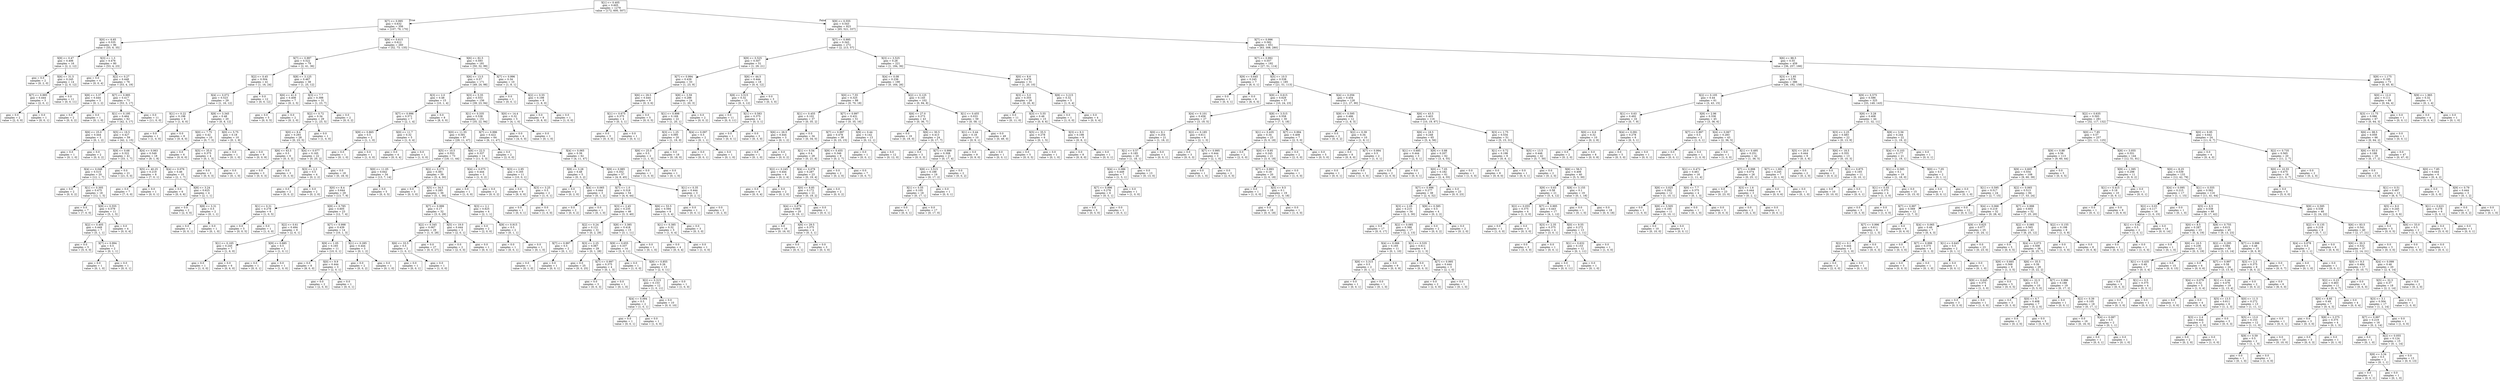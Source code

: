 digraph Tree {
node [shape=box] ;
0 [label="X[1] <= 0.405\ngini = 0.605\nsamples = 1279\nvalue = [172, 600, 507]"] ;
1 [label="X[7] <= 0.995\ngini = 0.632\nsamples = 356\nvalue = [107, 79, 170]"] ;
0 -> 1 [labeldistance=2.5, labelangle=45, headlabel="True"] ;
2 [label="X[0] <= 6.65\ngini = 0.535\nsamples = 96\nvalue = [55, 6, 35]"] ;
1 -> 2 ;
3 [label="X[9] <= 0.47\ngini = 0.406\nsamples = 16\nvalue = [2, 2, 12]"] ;
2 -> 3 ;
4 [label="gini = 0.0\nsamples = 2\nvalue = [0, 2, 0]"] ;
3 -> 4 ;
5 [label="X[6] <= 31.5\ngini = 0.245\nsamples = 14\nvalue = [2, 0, 12]"] ;
3 -> 5 ;
6 [label="X[7] <= 0.995\ngini = 0.444\nsamples = 3\nvalue = [2, 0, 1]"] ;
5 -> 6 ;
7 [label="gini = 0.0\nsamples = 2\nvalue = [2, 0, 0]"] ;
6 -> 7 ;
8 [label="gini = 0.0\nsamples = 1\nvalue = [0, 0, 1]"] ;
6 -> 8 ;
9 [label="gini = 0.0\nsamples = 11\nvalue = [0, 0, 11]"] ;
5 -> 9 ;
10 [label="X[3] <= 1.3\ngini = 0.476\nsamples = 80\nvalue = [53, 4, 23]"] ;
2 -> 10 ;
11 [label="gini = 0.0\nsamples = 4\nvalue = [0, 0, 4]"] ;
10 -> 11 ;
12 [label="X[2] <= 0.27\ngini = 0.448\nsamples = 76\nvalue = [53, 4, 19]"] ;
10 -> 12 ;
13 [label="X[8] <= 3.37\ngini = 0.444\nsamples = 3\nvalue = [0, 1, 2]"] ;
12 -> 13 ;
14 [label="gini = 0.0\nsamples = 2\nvalue = [0, 0, 2]"] ;
13 -> 14 ;
15 [label="gini = 0.0\nsamples = 1\nvalue = [0, 1, 0]"] ;
13 -> 15 ;
16 [label="X[7] <= 0.995\ngini = 0.417\nsamples = 73\nvalue = [53, 3, 17]"] ;
12 -> 16 ;
17 [label="X[1] <= 0.195\ngini = 0.464\nsamples = 62\nvalue = [42, 3, 17]"] ;
16 -> 17 ;
18 [label="X[6] <= 25.0\ngini = 0.444\nsamples = 3\nvalue = [0, 1, 2]"] ;
17 -> 18 ;
19 [label="gini = 0.0\nsamples = 1\nvalue = [0, 1, 0]"] ;
18 -> 19 ;
20 [label="gini = 0.0\nsamples = 2\nvalue = [0, 0, 2]"] ;
18 -> 20 ;
21 [label="X[5] <= 19.5\ngini = 0.427\nsamples = 59\nvalue = [42, 2, 15]"] ;
17 -> 21 ;
22 [label="X[9] <= 0.68\ngini = 0.322\nsamples = 41\nvalue = [33, 1, 7]"] ;
21 -> 22 ;
23 [label="X[4] <= 0.048\ngini = 0.515\nsamples = 20\nvalue = [12, 1, 7]"] ;
22 -> 23 ;
24 [label="gini = 0.0\nsamples = 2\nvalue = [0, 0, 2]"] ;
23 -> 24 ;
25 [label="X[1] <= 0.305\ngini = 0.475\nsamples = 18\nvalue = [12, 1, 5]"] ;
23 -> 25 ;
26 [label="gini = 0.0\nsamples = 7\nvalue = [7, 0, 0]"] ;
25 -> 26 ;
27 [label="X[9] <= 0.555\ngini = 0.579\nsamples = 11\nvalue = [5, 1, 5]"] ;
25 -> 27 ;
28 [label="X[2] <= 0.405\ngini = 0.449\nsamples = 7\nvalue = [5, 1, 1]"] ;
27 -> 28 ;
29 [label="gini = 0.0\nsamples = 5\nvalue = [5, 0, 0]"] ;
28 -> 29 ;
30 [label="X[7] <= 0.994\ngini = 0.5\nsamples = 2\nvalue = [0, 1, 1]"] ;
28 -> 30 ;
31 [label="gini = 0.0\nsamples = 1\nvalue = [0, 1, 0]"] ;
30 -> 31 ;
32 [label="gini = 0.0\nsamples = 1\nvalue = [0, 0, 1]"] ;
30 -> 32 ;
33 [label="gini = 0.0\nsamples = 4\nvalue = [0, 0, 4]"] ;
27 -> 33 ;
34 [label="gini = 0.0\nsamples = 21\nvalue = [21, 0, 0]"] ;
22 -> 34 ;
35 [label="X[4] <= 0.063\ngini = 0.549\nsamples = 18\nvalue = [9, 1, 8]"] ;
21 -> 35 ;
36 [label="X[5] <= 40.25\ngini = 0.219\nsamples = 8\nvalue = [7, 0, 1]"] ;
35 -> 36 ;
37 [label="gini = 0.0\nsamples = 7\nvalue = [7, 0, 0]"] ;
36 -> 37 ;
38 [label="gini = 0.0\nsamples = 1\nvalue = [0, 0, 1]"] ;
36 -> 38 ;
39 [label="X[4] <= 0.076\ngini = 0.46\nsamples = 10\nvalue = [2, 1, 7]"] ;
35 -> 39 ;
40 [label="gini = 0.0\nsamples = 6\nvalue = [0, 0, 6]"] ;
39 -> 40 ;
41 [label="X[8] <= 3.24\ngini = 0.625\nsamples = 4\nvalue = [2, 1, 1]"] ;
39 -> 41 ;
42 [label="gini = 0.0\nsamples = 2\nvalue = [2, 0, 0]"] ;
41 -> 42 ;
43 [label="X[8] <= 3.31\ngini = 0.5\nsamples = 2\nvalue = [0, 1, 1]"] ;
41 -> 43 ;
44 [label="gini = 0.0\nsamples = 1\nvalue = [0, 0, 1]"] ;
43 -> 44 ;
45 [label="gini = 0.0\nsamples = 1\nvalue = [0, 1, 0]"] ;
43 -> 45 ;
46 [label="gini = 0.0\nsamples = 11\nvalue = [11, 0, 0]"] ;
16 -> 46 ;
47 [label="X[9] <= 0.615\ngini = 0.612\nsamples = 260\nvalue = [52, 73, 135]"] ;
1 -> 47 ;
48 [label="X[7] <= 0.997\ngini = 0.522\nsamples = 79\nvalue = [2, 41, 36]"] ;
47 -> 48 ;
49 [label="X[2] <= 0.45\ngini = 0.504\nsamples = 41\nvalue = [1, 16, 24]"] ;
48 -> 49 ;
50 [label="X[4] <= 0.072\ngini = 0.523\nsamples = 29\nvalue = [1, 16, 12]"] ;
49 -> 50 ;
51 [label="X[1] <= 0.22\ngini = 0.198\nsamples = 9\nvalue = [1, 8, 0]"] ;
50 -> 51 ;
52 [label="gini = 0.0\nsamples = 1\nvalue = [1, 0, 0]"] ;
51 -> 52 ;
53 [label="gini = 0.0\nsamples = 8\nvalue = [0, 8, 0]"] ;
51 -> 53 ;
54 [label="X[8] <= 3.345\ngini = 0.48\nsamples = 20\nvalue = [0, 8, 12]"] ;
50 -> 54 ;
55 [label="X[0] <= 7.75\ngini = 0.42\nsamples = 10\nvalue = [0, 7, 3]"] ;
54 -> 55 ;
56 [label="gini = 0.0\nsamples = 6\nvalue = [0, 6, 0]"] ;
55 -> 56 ;
57 [label="X[5] <= 35.0\ngini = 0.375\nsamples = 4\nvalue = [0, 1, 3]"] ;
55 -> 57 ;
58 [label="gini = 0.0\nsamples = 3\nvalue = [0, 0, 3]"] ;
57 -> 58 ;
59 [label="gini = 0.0\nsamples = 1\nvalue = [0, 1, 0]"] ;
57 -> 59 ;
60 [label="X[0] <= 5.75\ngini = 0.18\nsamples = 10\nvalue = [0, 1, 9]"] ;
54 -> 60 ;
61 [label="gini = 0.0\nsamples = 1\nvalue = [0, 1, 0]"] ;
60 -> 61 ;
62 [label="gini = 0.0\nsamples = 9\nvalue = [0, 0, 9]"] ;
60 -> 62 ;
63 [label="gini = 0.0\nsamples = 12\nvalue = [0, 0, 12]"] ;
49 -> 63 ;
64 [label="X[8] <= 3.125\ngini = 0.467\nsamples = 38\nvalue = [1, 25, 12]"] ;
48 -> 64 ;
65 [label="X[6] <= 41.0\ngini = 0.408\nsamples = 7\nvalue = [0, 2, 5]"] ;
64 -> 65 ;
66 [label="gini = 0.0\nsamples = 5\nvalue = [0, 0, 5]"] ;
65 -> 66 ;
67 [label="gini = 0.0\nsamples = 2\nvalue = [0, 2, 0]"] ;
65 -> 67 ;
68 [label="X[3] <= 7.7\ngini = 0.398\nsamples = 31\nvalue = [1, 23, 7]"] ;
64 -> 68 ;
69 [label="X[2] <= 0.72\ngini = 0.34\nsamples = 29\nvalue = [1, 23, 5]"] ;
68 -> 69 ;
70 [label="X[0] <= 8.4\ngini = 0.293\nsamples = 28\nvalue = [0, 23, 5]"] ;
69 -> 70 ;
71 [label="X[6] <= 63.5\ngini = 0.5\nsamples = 6\nvalue = [0, 3, 3]"] ;
70 -> 71 ;
72 [label="gini = 0.0\nsamples = 3\nvalue = [0, 0, 3]"] ;
71 -> 72 ;
73 [label="gini = 0.0\nsamples = 3\nvalue = [0, 3, 0]"] ;
71 -> 73 ;
74 [label="X[4] <= 0.077\ngini = 0.165\nsamples = 22\nvalue = [0, 20, 2]"] ;
70 -> 74 ;
75 [label="X[3] <= 2.3\ngini = 0.5\nsamples = 4\nvalue = [0, 2, 2]"] ;
74 -> 75 ;
76 [label="gini = 0.0\nsamples = 2\nvalue = [0, 0, 2]"] ;
75 -> 76 ;
77 [label="gini = 0.0\nsamples = 2\nvalue = [0, 2, 0]"] ;
75 -> 77 ;
78 [label="gini = 0.0\nsamples = 18\nvalue = [0, 18, 0]"] ;
74 -> 78 ;
79 [label="gini = 0.0\nsamples = 1\nvalue = [1, 0, 0]"] ;
69 -> 79 ;
80 [label="gini = 0.0\nsamples = 2\nvalue = [0, 0, 2]"] ;
68 -> 80 ;
81 [label="X[6] <= 82.5\ngini = 0.593\nsamples = 181\nvalue = [50, 32, 99]"] ;
47 -> 81 ;
82 [label="X[6] <= 13.5\ngini = 0.57\nsamples = 171\nvalue = [49, 24, 98]"] ;
81 -> 82 ;
83 [label="X[3] <= 2.0\ngini = 0.48\nsamples = 15\nvalue = [10, 1, 4]"] ;
82 -> 83 ;
84 [label="X[7] <= 0.996\ngini = 0.571\nsamples = 7\nvalue = [2, 1, 4]"] ;
83 -> 84 ;
85 [label="X[9] <= 0.865\ngini = 0.5\nsamples = 2\nvalue = [1, 1, 0]"] ;
84 -> 85 ;
86 [label="gini = 0.0\nsamples = 1\nvalue = [0, 1, 0]"] ;
85 -> 86 ;
87 [label="gini = 0.0\nsamples = 1\nvalue = [1, 0, 0]"] ;
85 -> 87 ;
88 [label="X[0] <= 11.7\ngini = 0.32\nsamples = 5\nvalue = [1, 0, 4]"] ;
84 -> 88 ;
89 [label="gini = 0.0\nsamples = 4\nvalue = [0, 0, 4]"] ;
88 -> 89 ;
90 [label="gini = 0.0\nsamples = 1\nvalue = [1, 0, 0]"] ;
88 -> 90 ;
91 [label="gini = 0.0\nsamples = 8\nvalue = [8, 0, 0]"] ;
83 -> 91 ;
92 [label="X[3] <= 5.35\ngini = 0.553\nsamples = 156\nvalue = [39, 23, 94]"] ;
82 -> 92 ;
93 [label="X[1] <= 0.335\ngini = 0.538\nsamples = 151\nvalue = [35, 22, 94]"] ;
92 -> 93 ;
94 [label="X[0] <= 11.55\ngini = 0.581\nsamples = 87\nvalue = [29, 11, 47]"] ;
93 -> 94 ;
95 [label="X[5] <= 10.5\ngini = 0.553\nsamples = 73\nvalue = [18, 11, 44]"] ;
94 -> 95 ;
96 [label="X[0] <= 11.05\ngini = 0.642\nsamples = 34\nvalue = [13, 7, 14]"] ;
95 -> 96 ;
97 [label="X[0] <= 8.4\ngini = 0.644\nsamples = 29\nvalue = [13, 7, 9]"] ;
96 -> 97 ;
98 [label="X[1] <= 0.31\ngini = 0.278\nsamples = 6\nvalue = [1, 0, 5]"] ;
97 -> 98 ;
99 [label="gini = 0.0\nsamples = 5\nvalue = [0, 0, 5]"] ;
98 -> 99 ;
100 [label="gini = 0.0\nsamples = 1\nvalue = [1, 0, 0]"] ;
98 -> 100 ;
101 [label="X[9] <= 0.785\ngini = 0.605\nsamples = 23\nvalue = [12, 7, 4]"] ;
97 -> 101 ;
102 [label="X[2] <= 0.61\ngini = 0.494\nsamples = 9\nvalue = [2, 6, 1]"] ;
101 -> 102 ;
103 [label="X[1] <= 0.165\ngini = 0.245\nsamples = 7\nvalue = [1, 6, 0]"] ;
102 -> 103 ;
104 [label="gini = 0.0\nsamples = 1\nvalue = [1, 0, 0]"] ;
103 -> 104 ;
105 [label="gini = 0.0\nsamples = 6\nvalue = [0, 6, 0]"] ;
103 -> 105 ;
106 [label="X[9] <= 0.685\ngini = 0.5\nsamples = 2\nvalue = [1, 0, 1]"] ;
102 -> 106 ;
107 [label="gini = 0.0\nsamples = 1\nvalue = [0, 0, 1]"] ;
106 -> 107 ;
108 [label="gini = 0.0\nsamples = 1\nvalue = [1, 0, 0]"] ;
106 -> 108 ;
109 [label="X[7] <= 0.998\ngini = 0.439\nsamples = 14\nvalue = [10, 1, 3]"] ;
101 -> 109 ;
110 [label="X[9] <= 1.05\ngini = 0.165\nsamples = 11\nvalue = [10, 0, 1]"] ;
109 -> 110 ;
111 [label="gini = 0.0\nsamples = 8\nvalue = [8, 0, 0]"] ;
110 -> 111 ;
112 [label="X[0] <= 9.9\ngini = 0.444\nsamples = 3\nvalue = [2, 0, 1]"] ;
110 -> 112 ;
113 [label="gini = 0.0\nsamples = 2\nvalue = [2, 0, 0]"] ;
112 -> 113 ;
114 [label="gini = 0.0\nsamples = 1\nvalue = [0, 0, 1]"] ;
112 -> 114 ;
115 [label="X[1] <= 0.285\ngini = 0.444\nsamples = 3\nvalue = [0, 1, 2]"] ;
109 -> 115 ;
116 [label="gini = 0.0\nsamples = 2\nvalue = [0, 0, 2]"] ;
115 -> 116 ;
117 [label="gini = 0.0\nsamples = 1\nvalue = [0, 1, 0]"] ;
115 -> 117 ;
118 [label="gini = 0.0\nsamples = 5\nvalue = [0, 0, 5]"] ;
96 -> 118 ;
119 [label="X[2] <= 0.275\ngini = 0.381\nsamples = 39\nvalue = [5, 4, 30]"] ;
95 -> 119 ;
120 [label="gini = 0.0\nsamples = 3\nvalue = [0, 3, 0]"] ;
119 -> 120 ;
121 [label="X[5] <= 34.5\ngini = 0.285\nsamples = 36\nvalue = [5, 1, 30]"] ;
119 -> 121 ;
122 [label="X[7] <= 0.999\ngini = 0.17\nsamples = 32\nvalue = [3, 0, 29]"] ;
121 -> 122 ;
123 [label="X[2] <= 0.345\ngini = 0.067\nsamples = 29\nvalue = [1, 0, 28]"] ;
122 -> 123 ;
124 [label="X[6] <= 33.5\ngini = 0.5\nsamples = 2\nvalue = [1, 0, 1]"] ;
123 -> 124 ;
125 [label="gini = 0.0\nsamples = 1\nvalue = [0, 0, 1]"] ;
124 -> 125 ;
126 [label="gini = 0.0\nsamples = 1\nvalue = [1, 0, 0]"] ;
124 -> 126 ;
127 [label="gini = 0.0\nsamples = 27\nvalue = [0, 0, 27]"] ;
123 -> 127 ;
128 [label="X[5] <= 19.0\ngini = 0.444\nsamples = 3\nvalue = [2, 0, 1]"] ;
122 -> 128 ;
129 [label="gini = 0.0\nsamples = 2\nvalue = [2, 0, 0]"] ;
128 -> 129 ;
130 [label="gini = 0.0\nsamples = 1\nvalue = [0, 0, 1]"] ;
128 -> 130 ;
131 [label="X[3] <= 2.1\ngini = 0.625\nsamples = 4\nvalue = [2, 1, 1]"] ;
121 -> 131 ;
132 [label="gini = 0.0\nsamples = 2\nvalue = [2, 0, 0]"] ;
131 -> 132 ;
133 [label="X[9] <= 0.915\ngini = 0.5\nsamples = 2\nvalue = [0, 1, 1]"] ;
131 -> 133 ;
134 [label="gini = 0.0\nsamples = 1\nvalue = [0, 0, 1]"] ;
133 -> 134 ;
135 [label="gini = 0.0\nsamples = 1\nvalue = [0, 1, 0]"] ;
133 -> 135 ;
136 [label="X[6] <= 22.5\ngini = 0.337\nsamples = 14\nvalue = [11, 0, 3]"] ;
94 -> 136 ;
137 [label="X[4] <= 0.075\ngini = 0.444\nsamples = 3\nvalue = [1, 0, 2]"] ;
136 -> 137 ;
138 [label="gini = 0.0\nsamples = 1\nvalue = [1, 0, 0]"] ;
137 -> 138 ;
139 [label="gini = 0.0\nsamples = 2\nvalue = [0, 0, 2]"] ;
137 -> 139 ;
140 [label="X[3] <= 2.95\ngini = 0.165\nsamples = 11\nvalue = [10, 0, 1]"] ;
136 -> 140 ;
141 [label="gini = 0.0\nsamples = 9\nvalue = [9, 0, 0]"] ;
140 -> 141 ;
142 [label="X[3] <= 3.25\ngini = 0.5\nsamples = 2\nvalue = [1, 0, 1]"] ;
140 -> 142 ;
143 [label="gini = 0.0\nsamples = 1\nvalue = [0, 0, 1]"] ;
142 -> 143 ;
144 [label="gini = 0.0\nsamples = 1\nvalue = [1, 0, 0]"] ;
142 -> 144 ;
145 [label="X[7] <= 0.996\ngini = 0.422\nsamples = 64\nvalue = [6, 11, 47]"] ;
93 -> 145 ;
146 [label="gini = 0.0\nsamples = 2\nvalue = [2, 0, 0]"] ;
145 -> 146 ;
147 [label="X[4] <= 0.065\ngini = 0.39\nsamples = 62\nvalue = [4, 11, 47]"] ;
145 -> 147 ;
148 [label="X[8] <= 3.28\ngini = 0.48\nsamples = 5\nvalue = [0, 3, 2]"] ;
147 -> 148 ;
149 [label="gini = 0.0\nsamples = 2\nvalue = [0, 2, 0]"] ;
148 -> 149 ;
150 [label="X[4] <= 0.065\ngini = 0.444\nsamples = 3\nvalue = [0, 1, 2]"] ;
148 -> 150 ;
151 [label="gini = 0.0\nsamples = 2\nvalue = [0, 0, 2]"] ;
150 -> 151 ;
152 [label="gini = 0.0\nsamples = 1\nvalue = [0, 1, 0]"] ;
150 -> 152 ;
153 [label="X[9] <= 0.985\ngini = 0.352\nsamples = 57\nvalue = [4, 8, 45]"] ;
147 -> 153 ;
154 [label="X[7] <= 1.0\ngini = 0.318\nsamples = 54\nvalue = [4, 6, 44]"] ;
153 -> 154 ;
155 [label="X[3] <= 2.45\ngini = 0.235\nsamples = 46\nvalue = [3, 3, 40]"] ;
154 -> 155 ;
156 [label="X[2] <= 0.24\ngini = 0.121\nsamples = 31\nvalue = [0, 2, 29]"] ;
155 -> 156 ;
157 [label="X[7] <= 0.997\ngini = 0.5\nsamples = 2\nvalue = [0, 1, 1]"] ;
156 -> 157 ;
158 [label="gini = 0.0\nsamples = 1\nvalue = [0, 1, 0]"] ;
157 -> 158 ;
159 [label="gini = 0.0\nsamples = 1\nvalue = [0, 0, 1]"] ;
157 -> 159 ;
160 [label="X[3] <= 2.25\ngini = 0.067\nsamples = 29\nvalue = [0, 1, 28]"] ;
156 -> 160 ;
161 [label="gini = 0.0\nsamples = 25\nvalue = [0, 0, 25]"] ;
160 -> 161 ;
162 [label="X[7] <= 0.997\ngini = 0.375\nsamples = 4\nvalue = [0, 1, 3]"] ;
160 -> 162 ;
163 [label="gini = 0.0\nsamples = 3\nvalue = [0, 0, 3]"] ;
162 -> 163 ;
164 [label="gini = 0.0\nsamples = 1\nvalue = [0, 1, 0]"] ;
162 -> 164 ;
165 [label="X[8] <= 3.385\ngini = 0.418\nsamples = 15\nvalue = [3, 1, 11]"] ;
155 -> 165 ;
166 [label="X[9] <= 0.655\ngini = 0.337\nsamples = 14\nvalue = [3, 0, 11]"] ;
165 -> 166 ;
167 [label="gini = 0.0\nsamples = 1\nvalue = [1, 0, 0]"] ;
166 -> 167 ;
168 [label="X[9] <= 0.855\ngini = 0.26\nsamples = 13\nvalue = [2, 0, 11]"] ;
166 -> 168 ;
169 [label="X[2] <= 0.315\ngini = 0.153\nsamples = 12\nvalue = [1, 0, 11]"] ;
168 -> 169 ;
170 [label="X[4] <= 0.094\ngini = 0.5\nsamples = 2\nvalue = [1, 0, 1]"] ;
169 -> 170 ;
171 [label="gini = 0.0\nsamples = 1\nvalue = [0, 0, 1]"] ;
170 -> 171 ;
172 [label="gini = 0.0\nsamples = 1\nvalue = [1, 0, 0]"] ;
170 -> 172 ;
173 [label="gini = 0.0\nsamples = 10\nvalue = [0, 0, 10]"] ;
169 -> 173 ;
174 [label="gini = 0.0\nsamples = 1\nvalue = [1, 0, 0]"] ;
168 -> 174 ;
175 [label="gini = 0.0\nsamples = 1\nvalue = [0, 1, 0]"] ;
165 -> 175 ;
176 [label="X[6] <= 53.5\ngini = 0.594\nsamples = 8\nvalue = [1, 3, 4]"] ;
154 -> 176 ;
177 [label="X[1] <= 0.385\ngini = 0.32\nsamples = 5\nvalue = [1, 0, 4]"] ;
176 -> 177 ;
178 [label="gini = 0.0\nsamples = 4\nvalue = [0, 0, 4]"] ;
177 -> 178 ;
179 [label="gini = 0.0\nsamples = 1\nvalue = [1, 0, 0]"] ;
177 -> 179 ;
180 [label="gini = 0.0\nsamples = 3\nvalue = [0, 3, 0]"] ;
176 -> 180 ;
181 [label="X[1] <= 0.35\ngini = 0.444\nsamples = 3\nvalue = [0, 2, 1]"] ;
153 -> 181 ;
182 [label="gini = 0.0\nsamples = 1\nvalue = [0, 0, 1]"] ;
181 -> 182 ;
183 [label="gini = 0.0\nsamples = 2\nvalue = [0, 2, 0]"] ;
181 -> 183 ;
184 [label="X[0] <= 14.4\ngini = 0.32\nsamples = 5\nvalue = [4, 1, 0]"] ;
92 -> 184 ;
185 [label="gini = 0.0\nsamples = 4\nvalue = [4, 0, 0]"] ;
184 -> 185 ;
186 [label="gini = 0.0\nsamples = 1\nvalue = [0, 1, 0]"] ;
184 -> 186 ;
187 [label="X[7] <= 0.996\ngini = 0.34\nsamples = 10\nvalue = [1, 8, 1]"] ;
81 -> 187 ;
188 [label="gini = 0.0\nsamples = 1\nvalue = [0, 0, 1]"] ;
187 -> 188 ;
189 [label="X[2] <= 0.55\ngini = 0.198\nsamples = 9\nvalue = [1, 8, 0]"] ;
187 -> 189 ;
190 [label="gini = 0.0\nsamples = 8\nvalue = [0, 8, 0]"] ;
189 -> 190 ;
191 [label="gini = 0.0\nsamples = 1\nvalue = [1, 0, 0]"] ;
189 -> 191 ;
192 [label="X[9] <= 0.555\ngini = 0.543\nsamples = 923\nvalue = [65, 521, 337]"] ;
0 -> 192 [labeldistance=2.5, labelangle=-45, headlabel="False"] ;
193 [label="X[7] <= 0.995\ngini = 0.343\nsamples = 272\nvalue = [2, 213, 57]"] ;
192 -> 193 ;
194 [label="X[9] <= 0.525\ngini = 0.507\nsamples = 51\nvalue = [1, 29, 21]"] ;
193 -> 194 ;
195 [label="X[7] <= 0.994\ngini = 0.439\nsamples = 33\nvalue = [1, 23, 9]"] ;
194 -> 195 ;
196 [label="X[6] <= 29.5\ngini = 0.444\nsamples = 9\nvalue = [0, 3, 6]"] ;
195 -> 196 ;
197 [label="X[1] <= 0.675\ngini = 0.375\nsamples = 4\nvalue = [0, 3, 1]"] ;
196 -> 197 ;
198 [label="gini = 0.0\nsamples = 3\nvalue = [0, 3, 0]"] ;
197 -> 198 ;
199 [label="gini = 0.0\nsamples = 1\nvalue = [0, 0, 1]"] ;
197 -> 199 ;
200 [label="gini = 0.0\nsamples = 5\nvalue = [0, 0, 5]"] ;
196 -> 200 ;
201 [label="X[8] <= 3.59\ngini = 0.288\nsamples = 24\nvalue = [1, 20, 3]"] ;
195 -> 201 ;
202 [label="X[1] <= 0.898\ngini = 0.169\nsamples = 22\nvalue = [1, 20, 1]"] ;
201 -> 202 ;
203 [label="X[3] <= 1.25\ngini = 0.095\nsamples = 20\nvalue = [1, 19, 0]"] ;
202 -> 203 ;
204 [label="X[6] <= 25.0\ngini = 0.5\nsamples = 2\nvalue = [1, 1, 0]"] ;
203 -> 204 ;
205 [label="gini = 0.0\nsamples = 1\nvalue = [1, 0, 0]"] ;
204 -> 205 ;
206 [label="gini = 0.0\nsamples = 1\nvalue = [0, 1, 0]"] ;
204 -> 206 ;
207 [label="gini = 0.0\nsamples = 18\nvalue = [0, 18, 0]"] ;
203 -> 207 ;
208 [label="X[4] <= 0.097\ngini = 0.5\nsamples = 2\nvalue = [0, 1, 1]"] ;
202 -> 208 ;
209 [label="gini = 0.0\nsamples = 1\nvalue = [0, 0, 1]"] ;
208 -> 209 ;
210 [label="gini = 0.0\nsamples = 1\nvalue = [0, 1, 0]"] ;
208 -> 210 ;
211 [label="gini = 0.0\nsamples = 2\nvalue = [0, 0, 2]"] ;
201 -> 211 ;
212 [label="X[6] <= 44.5\ngini = 0.444\nsamples = 18\nvalue = [0, 6, 12]"] ;
194 -> 212 ;
213 [label="X[8] <= 3.515\ngini = 0.32\nsamples = 15\nvalue = [0, 3, 12]"] ;
212 -> 213 ;
214 [label="gini = 0.0\nsamples = 11\nvalue = [0, 0, 11]"] ;
213 -> 214 ;
215 [label="X[1] <= 0.583\ngini = 0.375\nsamples = 4\nvalue = [0, 3, 1]"] ;
213 -> 215 ;
216 [label="gini = 0.0\nsamples = 1\nvalue = [0, 0, 1]"] ;
215 -> 216 ;
217 [label="gini = 0.0\nsamples = 3\nvalue = [0, 3, 0]"] ;
215 -> 217 ;
218 [label="gini = 0.0\nsamples = 3\nvalue = [0, 3, 0]"] ;
212 -> 218 ;
219 [label="X[3] <= 3.525\ngini = 0.28\nsamples = 221\nvalue = [1, 184, 36]"] ;
193 -> 219 ;
220 [label="X[4] <= 0.08\ngini = 0.236\nsamples = 190\nvalue = [0, 164, 26]"] ;
219 -> 220 ;
221 [label="X[0] <= 7.55\ngini = 0.325\nsamples = 88\nvalue = [0, 70, 18]"] ;
220 -> 221 ;
222 [label="X[1] <= 0.455\ngini = 0.102\nsamples = 37\nvalue = [0, 35, 2]"] ;
221 -> 222 ;
223 [label="X[6] <= 26.5\ngini = 0.444\nsamples = 3\nvalue = [0, 1, 2]"] ;
222 -> 223 ;
224 [label="gini = 0.0\nsamples = 1\nvalue = [0, 1, 0]"] ;
223 -> 224 ;
225 [label="gini = 0.0\nsamples = 2\nvalue = [0, 0, 2]"] ;
223 -> 225 ;
226 [label="gini = 0.0\nsamples = 34\nvalue = [0, 34, 0]"] ;
222 -> 226 ;
227 [label="X[7] <= 0.997\ngini = 0.431\nsamples = 51\nvalue = [0, 35, 16]"] ;
221 -> 227 ;
228 [label="X[7] <= 0.997\ngini = 0.478\nsamples = 38\nvalue = [0, 23, 15]"] ;
227 -> 228 ;
229 [label="X[1] <= 0.54\ngini = 0.4\nsamples = 29\nvalue = [0, 21, 8]"] ;
228 -> 229 ;
230 [label="X[2] <= 0.245\ngini = 0.444\nsamples = 6\nvalue = [0, 2, 4]"] ;
229 -> 230 ;
231 [label="gini = 0.0\nsamples = 4\nvalue = [0, 0, 4]"] ;
230 -> 231 ;
232 [label="gini = 0.0\nsamples = 2\nvalue = [0, 2, 0]"] ;
230 -> 232 ;
233 [label="X[4] <= 0.078\ngini = 0.287\nsamples = 23\nvalue = [0, 19, 4]"] ;
229 -> 233 ;
234 [label="X[0] <= 8.85\ngini = 0.172\nsamples = 21\nvalue = [0, 19, 2]"] ;
233 -> 234 ;
235 [label="X[4] <= 0.076\ngini = 0.095\nsamples = 20\nvalue = [0, 19, 1]"] ;
234 -> 235 ;
236 [label="gini = 0.0\nsamples = 16\nvalue = [0, 16, 0]"] ;
235 -> 236 ;
237 [label="X[6] <= 29.5\ngini = 0.375\nsamples = 4\nvalue = [0, 3, 1]"] ;
235 -> 237 ;
238 [label="gini = 0.0\nsamples = 1\nvalue = [0, 0, 1]"] ;
237 -> 238 ;
239 [label="gini = 0.0\nsamples = 3\nvalue = [0, 3, 0]"] ;
237 -> 239 ;
240 [label="gini = 0.0\nsamples = 1\nvalue = [0, 0, 1]"] ;
234 -> 240 ;
241 [label="gini = 0.0\nsamples = 2\nvalue = [0, 0, 2]"] ;
233 -> 241 ;
242 [label="X[9] <= 0.455\ngini = 0.346\nsamples = 9\nvalue = [0, 2, 7]"] ;
228 -> 242 ;
243 [label="gini = 0.0\nsamples = 2\nvalue = [0, 2, 0]"] ;
242 -> 243 ;
244 [label="gini = 0.0\nsamples = 7\nvalue = [0, 0, 7]"] ;
242 -> 244 ;
245 [label="X[9] <= 0.44\ngini = 0.142\nsamples = 13\nvalue = [0, 12, 1]"] ;
227 -> 245 ;
246 [label="gini = 0.0\nsamples = 1\nvalue = [0, 0, 1]"] ;
245 -> 246 ;
247 [label="gini = 0.0\nsamples = 12\nvalue = [0, 12, 0]"] ;
245 -> 247 ;
248 [label="X[2] <= 0.125\ngini = 0.145\nsamples = 102\nvalue = [0, 94, 8]"] ;
220 -> 248 ;
249 [label="X[6] <= 27.0\ngini = 0.273\nsamples = 43\nvalue = [0, 36, 7]"] ;
248 -> 249 ;
250 [label="gini = 0.0\nsamples = 19\nvalue = [0, 19, 0]"] ;
249 -> 250 ;
251 [label="X[6] <= 30.5\ngini = 0.413\nsamples = 24\nvalue = [0, 17, 7]"] ;
249 -> 251 ;
252 [label="gini = 0.0\nsamples = 3\nvalue = [0, 0, 3]"] ;
251 -> 252 ;
253 [label="X[7] <= 0.999\ngini = 0.308\nsamples = 21\nvalue = [0, 17, 4]"] ;
251 -> 253 ;
254 [label="X[8] <= 3.515\ngini = 0.188\nsamples = 19\nvalue = [0, 17, 2]"] ;
253 -> 254 ;
255 [label="X[1] <= 0.55\ngini = 0.105\nsamples = 18\nvalue = [0, 17, 1]"] ;
254 -> 255 ;
256 [label="gini = 0.0\nsamples = 1\nvalue = [0, 0, 1]"] ;
255 -> 256 ;
257 [label="gini = 0.0\nsamples = 17\nvalue = [0, 17, 0]"] ;
255 -> 257 ;
258 [label="gini = 0.0\nsamples = 1\nvalue = [0, 0, 1]"] ;
254 -> 258 ;
259 [label="gini = 0.0\nsamples = 2\nvalue = [0, 0, 2]"] ;
253 -> 259 ;
260 [label="X[1] <= 0.455\ngini = 0.033\nsamples = 59\nvalue = [0, 58, 1]"] ;
248 -> 260 ;
261 [label="X[1] <= 0.44\ngini = 0.18\nsamples = 10\nvalue = [0, 9, 1]"] ;
260 -> 261 ;
262 [label="gini = 0.0\nsamples = 9\nvalue = [0, 9, 0]"] ;
261 -> 262 ;
263 [label="gini = 0.0\nsamples = 1\nvalue = [0, 0, 1]"] ;
261 -> 263 ;
264 [label="gini = 0.0\nsamples = 49\nvalue = [0, 49, 0]"] ;
260 -> 264 ;
265 [label="X[0] <= 8.6\ngini = 0.479\nsamples = 31\nvalue = [1, 20, 10]"] ;
219 -> 265 ;
266 [label="X[3] <= 5.0\ngini = 0.355\nsamples = 26\nvalue = [0, 20, 6]"] ;
265 -> 266 ;
267 [label="gini = 0.0\nsamples = 11\nvalue = [0, 11, 0]"] ;
266 -> 267 ;
268 [label="X[3] <= 5.55\ngini = 0.48\nsamples = 15\nvalue = [0, 9, 6]"] ;
266 -> 268 ;
269 [label="X[5] <= 35.5\ngini = 0.278\nsamples = 6\nvalue = [0, 1, 5]"] ;
268 -> 269 ;
270 [label="gini = 0.0\nsamples = 5\nvalue = [0, 0, 5]"] ;
269 -> 270 ;
271 [label="gini = 0.0\nsamples = 1\nvalue = [0, 1, 0]"] ;
269 -> 271 ;
272 [label="X[3] <= 9.3\ngini = 0.198\nsamples = 9\nvalue = [0, 8, 1]"] ;
268 -> 272 ;
273 [label="gini = 0.0\nsamples = 8\nvalue = [0, 8, 0]"] ;
272 -> 273 ;
274 [label="gini = 0.0\nsamples = 1\nvalue = [0, 0, 1]"] ;
272 -> 274 ;
275 [label="X[8] <= 3.215\ngini = 0.32\nsamples = 5\nvalue = [1, 0, 4]"] ;
265 -> 275 ;
276 [label="gini = 0.0\nsamples = 1\nvalue = [1, 0, 0]"] ;
275 -> 276 ;
277 [label="gini = 0.0\nsamples = 4\nvalue = [0, 0, 4]"] ;
275 -> 277 ;
278 [label="X[7] <= 0.996\ngini = 0.582\nsamples = 651\nvalue = [63, 308, 280]"] ;
192 -> 278 ;
279 [label="X[7] <= 0.992\ngini = 0.557\nsamples = 192\nvalue = [27, 51, 114]"] ;
278 -> 279 ;
280 [label="X[9] <= 0.645\ngini = 0.245\nsamples = 7\nvalue = [6, 0, 1]"] ;
279 -> 280 ;
281 [label="gini = 0.0\nsamples = 1\nvalue = [0, 0, 1]"] ;
280 -> 281 ;
282 [label="gini = 0.0\nsamples = 6\nvalue = [6, 0, 0]"] ;
280 -> 282 ;
283 [label="X[5] <= 10.5\ngini = 0.538\nsamples = 185\nvalue = [21, 51, 113]"] ;
279 -> 283 ;
284 [label="X[9] <= 0.615\ngini = 0.629\nsamples = 57\nvalue = [10, 24, 23]"] ;
283 -> 284 ;
285 [label="X[4] <= 0.101\ngini = 0.458\nsamples = 27\nvalue = [3, 19, 5]"] ;
284 -> 285 ;
286 [label="X[0] <= 8.1\ngini = 0.254\nsamples = 21\nvalue = [1, 18, 2]"] ;
285 -> 286 ;
287 [label="X[1] <= 0.57\ngini = 0.185\nsamples = 20\nvalue = [1, 18, 1]"] ;
286 -> 287 ;
288 [label="X[4] <= 0.086\ngini = 0.449\nsamples = 7\nvalue = [1, 5, 1]"] ;
287 -> 288 ;
289 [label="X[7] <= 0.996\ngini = 0.278\nsamples = 6\nvalue = [0, 5, 1]"] ;
288 -> 289 ;
290 [label="gini = 0.0\nsamples = 5\nvalue = [0, 5, 0]"] ;
289 -> 290 ;
291 [label="gini = 0.0\nsamples = 1\nvalue = [0, 0, 1]"] ;
289 -> 291 ;
292 [label="gini = 0.0\nsamples = 1\nvalue = [1, 0, 0]"] ;
288 -> 292 ;
293 [label="gini = 0.0\nsamples = 13\nvalue = [0, 13, 0]"] ;
287 -> 293 ;
294 [label="gini = 0.0\nsamples = 1\nvalue = [0, 0, 1]"] ;
286 -> 294 ;
295 [label="X[2] <= 0.185\ngini = 0.611\nsamples = 6\nvalue = [2, 1, 3]"] ;
285 -> 295 ;
296 [label="gini = 0.0\nsamples = 3\nvalue = [0, 0, 3]"] ;
295 -> 296 ;
297 [label="X[7] <= 0.995\ngini = 0.444\nsamples = 3\nvalue = [2, 1, 0]"] ;
295 -> 297 ;
298 [label="gini = 0.0\nsamples = 1\nvalue = [0, 1, 0]"] ;
297 -> 298 ;
299 [label="gini = 0.0\nsamples = 2\nvalue = [2, 0, 0]"] ;
297 -> 299 ;
300 [label="X[8] <= 3.515\ngini = 0.558\nsamples = 30\nvalue = [7, 5, 18]"] ;
284 -> 300 ;
301 [label="X[1] <= 0.435\ngini = 0.34\nsamples = 23\nvalue = [5, 0, 18]"] ;
300 -> 301 ;
302 [label="gini = 0.0\nsamples = 2\nvalue = [2, 0, 0]"] ;
301 -> 302 ;
303 [label="X[0] <= 9.95\ngini = 0.245\nsamples = 21\nvalue = [3, 0, 18]"] ;
301 -> 303 ;
304 [label="X[7] <= 0.993\ngini = 0.18\nsamples = 20\nvalue = [2, 0, 18]"] ;
303 -> 304 ;
305 [label="gini = 0.0\nsamples = 1\nvalue = [1, 0, 0]"] ;
304 -> 305 ;
306 [label="X[5] <= 9.5\ngini = 0.1\nsamples = 19\nvalue = [1, 0, 18]"] ;
304 -> 306 ;
307 [label="gini = 0.0\nsamples = 18\nvalue = [0, 0, 18]"] ;
306 -> 307 ;
308 [label="gini = 0.0\nsamples = 1\nvalue = [1, 0, 0]"] ;
306 -> 308 ;
309 [label="gini = 0.0\nsamples = 1\nvalue = [1, 0, 0]"] ;
303 -> 309 ;
310 [label="X[7] <= 0.994\ngini = 0.408\nsamples = 7\nvalue = [2, 5, 0]"] ;
300 -> 310 ;
311 [label="gini = 0.0\nsamples = 2\nvalue = [2, 0, 0]"] ;
310 -> 311 ;
312 [label="gini = 0.0\nsamples = 5\nvalue = [0, 5, 0]"] ;
310 -> 312 ;
313 [label="X[4] <= 0.056\ngini = 0.454\nsamples = 128\nvalue = [11, 27, 90]"] ;
283 -> 313 ;
314 [label="X[9] <= 0.595\ngini = 0.486\nsamples = 12\nvalue = [1, 8, 3]"] ;
313 -> 314 ;
315 [label="gini = 0.0\nsamples = 2\nvalue = [0, 0, 2]"] ;
314 -> 315 ;
316 [label="X[2] <= 0.39\ngini = 0.34\nsamples = 10\nvalue = [1, 8, 1]"] ;
314 -> 316 ;
317 [label="gini = 0.0\nsamples = 8\nvalue = [0, 8, 0]"] ;
316 -> 317 ;
318 [label="X[7] <= 0.994\ngini = 0.5\nsamples = 2\nvalue = [1, 0, 1]"] ;
316 -> 318 ;
319 [label="gini = 0.0\nsamples = 1\nvalue = [0, 0, 1]"] ;
318 -> 319 ;
320 [label="gini = 0.0\nsamples = 1\nvalue = [1, 0, 0]"] ;
318 -> 320 ;
321 [label="X[6] <= 43.5\ngini = 0.403\nsamples = 116\nvalue = [10, 19, 87]"] ;
313 -> 321 ;
322 [label="X[6] <= 18.5\ngini = 0.248\nsamples = 65\nvalue = [5, 4, 56]"] ;
321 -> 322 ;
323 [label="X[1] <= 0.685\ngini = 0.444\nsamples = 3\nvalue = [2, 0, 1]"] ;
322 -> 323 ;
324 [label="gini = 0.0\nsamples = 2\nvalue = [2, 0, 0]"] ;
323 -> 324 ;
325 [label="gini = 0.0\nsamples = 1\nvalue = [0, 0, 1]"] ;
323 -> 325 ;
326 [label="X[9] <= 0.88\ngini = 0.207\nsamples = 62\nvalue = [3, 4, 55]"] ;
322 -> 326 ;
327 [label="X[0] <= 7.05\ngini = 0.182\nsamples = 61\nvalue = [2, 4, 55]"] ;
326 -> 327 ;
328 [label="X[7] <= 0.996\ngini = 0.277\nsamples = 38\nvalue = [2, 4, 32]"] ;
327 -> 328 ;
329 [label="X[3] <= 2.05\ngini = 0.215\nsamples = 34\nvalue = [2, 2, 30]"] ;
328 -> 329 ;
330 [label="gini = 0.0\nsamples = 17\nvalue = [0, 0, 17]"] ;
329 -> 330 ;
331 [label="X[2] <= 0.085\ngini = 0.388\nsamples = 17\nvalue = [2, 2, 13]"] ;
329 -> 331 ;
332 [label="X[4] <= 0.066\ngini = 0.165\nsamples = 11\nvalue = [0, 1, 10]"] ;
331 -> 332 ;
333 [label="X[8] <= 3.315\ngini = 0.5\nsamples = 2\nvalue = [0, 1, 1]"] ;
332 -> 333 ;
334 [label="gini = 0.0\nsamples = 1\nvalue = [0, 0, 1]"] ;
333 -> 334 ;
335 [label="gini = 0.0\nsamples = 1\nvalue = [0, 1, 0]"] ;
333 -> 335 ;
336 [label="gini = 0.0\nsamples = 9\nvalue = [0, 0, 9]"] ;
332 -> 336 ;
337 [label="X[1] <= 0.535\ngini = 0.611\nsamples = 6\nvalue = [2, 1, 3]"] ;
331 -> 337 ;
338 [label="gini = 0.0\nsamples = 3\nvalue = [0, 0, 3]"] ;
337 -> 338 ;
339 [label="X[7] <= 0.995\ngini = 0.444\nsamples = 3\nvalue = [2, 1, 0]"] ;
337 -> 339 ;
340 [label="gini = 0.0\nsamples = 2\nvalue = [2, 0, 0]"] ;
339 -> 340 ;
341 [label="gini = 0.0\nsamples = 1\nvalue = [0, 1, 0]"] ;
339 -> 341 ;
342 [label="X[9] <= 0.585\ngini = 0.5\nsamples = 4\nvalue = [0, 2, 2]"] ;
328 -> 342 ;
343 [label="gini = 0.0\nsamples = 2\nvalue = [0, 0, 2]"] ;
342 -> 343 ;
344 [label="gini = 0.0\nsamples = 2\nvalue = [0, 2, 0]"] ;
342 -> 344 ;
345 [label="gini = 0.0\nsamples = 23\nvalue = [0, 0, 23]"] ;
327 -> 345 ;
346 [label="gini = 0.0\nsamples = 1\nvalue = [1, 0, 0]"] ;
326 -> 346 ;
347 [label="X[3] <= 1.75\ngini = 0.534\nsamples = 51\nvalue = [5, 15, 31]"] ;
321 -> 347 ;
348 [label="X[1] <= 0.72\ngini = 0.198\nsamples = 9\nvalue = [0, 8, 1]"] ;
347 -> 348 ;
349 [label="gini = 0.0\nsamples = 8\nvalue = [0, 8, 0]"] ;
348 -> 349 ;
350 [label="gini = 0.0\nsamples = 1\nvalue = [0, 0, 1]"] ;
348 -> 350 ;
351 [label="X[5] <= 13.5\ngini = 0.448\nsamples = 42\nvalue = [5, 7, 30]"] ;
347 -> 351 ;
352 [label="gini = 0.0\nsamples = 2\nvalue = [0, 2, 0]"] ;
351 -> 352 ;
353 [label="X[6] <= 56.5\ngini = 0.406\nsamples = 40\nvalue = [5, 5, 30]"] ;
351 -> 353 ;
354 [label="X[9] <= 0.63\ngini = 0.58\nsamples = 21\nvalue = [5, 4, 12]"] ;
353 -> 354 ;
355 [label="X[2] <= 0.055\ngini = 0.375\nsamples = 4\nvalue = [1, 3, 0]"] ;
354 -> 355 ;
356 [label="gini = 0.0\nsamples = 1\nvalue = [1, 0, 0]"] ;
355 -> 356 ;
357 [label="gini = 0.0\nsamples = 3\nvalue = [0, 3, 0]"] ;
355 -> 357 ;
358 [label="X[7] <= 0.995\ngini = 0.443\nsamples = 17\nvalue = [4, 1, 12]"] ;
354 -> 358 ;
359 [label="X[3] <= 2.35\ngini = 0.375\nsamples = 4\nvalue = [3, 0, 1]"] ;
358 -> 359 ;
360 [label="gini = 0.0\nsamples = 3\nvalue = [3, 0, 0]"] ;
359 -> 360 ;
361 [label="gini = 0.0\nsamples = 1\nvalue = [0, 0, 1]"] ;
359 -> 361 ;
362 [label="X[0] <= 9.55\ngini = 0.272\nsamples = 13\nvalue = [1, 1, 11]"] ;
358 -> 362 ;
363 [label="X[1] <= 0.632\ngini = 0.153\nsamples = 12\nvalue = [0, 1, 11]"] ;
362 -> 363 ;
364 [label="gini = 0.0\nsamples = 11\nvalue = [0, 0, 11]"] ;
363 -> 364 ;
365 [label="gini = 0.0\nsamples = 1\nvalue = [0, 1, 0]"] ;
363 -> 365 ;
366 [label="gini = 0.0\nsamples = 1\nvalue = [1, 0, 0]"] ;
362 -> 366 ;
367 [label="X[8] <= 3.155\ngini = 0.1\nsamples = 19\nvalue = [0, 1, 18]"] ;
353 -> 367 ;
368 [label="gini = 0.0\nsamples = 1\nvalue = [0, 1, 0]"] ;
367 -> 368 ;
369 [label="gini = 0.0\nsamples = 18\nvalue = [0, 0, 18]"] ;
367 -> 369 ;
370 [label="X[6] <= 88.5\ngini = 0.55\nsamples = 459\nvalue = [36, 257, 166]"] ;
278 -> 370 ;
371 [label="X[3] <= 1.85\ngini = 0.576\nsamples = 386\nvalue = [36, 192, 158]"] ;
370 -> 371 ;
372 [label="X[2] <= 0.105\ngini = 0.44\nsamples = 61\nvalue = [3, 43, 15]"] ;
371 -> 372 ;
373 [label="X[1] <= 0.63\ngini = 0.492\nsamples = 16\nvalue = [0, 7, 9]"] ;
372 -> 373 ;
374 [label="X[0] <= 6.6\ngini = 0.32\nsamples = 10\nvalue = [0, 2, 8]"] ;
373 -> 374 ;
375 [label="gini = 0.0\nsamples = 2\nvalue = [0, 2, 0]"] ;
374 -> 375 ;
376 [label="gini = 0.0\nsamples = 8\nvalue = [0, 0, 8]"] ;
374 -> 376 ;
377 [label="X[4] <= 0.091\ngini = 0.278\nsamples = 6\nvalue = [0, 5, 1]"] ;
373 -> 377 ;
378 [label="gini = 0.0\nsamples = 5\nvalue = [0, 5, 0]"] ;
377 -> 378 ;
379 [label="gini = 0.0\nsamples = 1\nvalue = [0, 0, 1]"] ;
377 -> 379 ;
380 [label="X[8] <= 2.96\ngini = 0.338\nsamples = 45\nvalue = [3, 36, 6]"] ;
372 -> 380 ;
381 [label="X[7] <= 0.997\ngini = 0.5\nsamples = 2\nvalue = [1, 0, 1]"] ;
380 -> 381 ;
382 [label="gini = 0.0\nsamples = 1\nvalue = [0, 0, 1]"] ;
381 -> 382 ;
383 [label="gini = 0.0\nsamples = 1\nvalue = [1, 0, 0]"] ;
381 -> 383 ;
384 [label="X[4] <= 0.067\ngini = 0.283\nsamples = 43\nvalue = [2, 36, 5]"] ;
380 -> 384 ;
385 [label="gini = 0.0\nsamples = 1\nvalue = [1, 0, 0]"] ;
384 -> 385 ;
386 [label="X[1] <= 0.495\ngini = 0.251\nsamples = 42\nvalue = [1, 36, 5]"] ;
384 -> 386 ;
387 [label="X[1] <= 0.472\ngini = 0.461\nsamples = 16\nvalue = [1, 11, 4]"] ;
386 -> 387 ;
388 [label="X[8] <= 3.025\ngini = 0.292\nsamples = 12\nvalue = [1, 10, 1]"] ;
387 -> 388 ;
389 [label="gini = 0.0\nsamples = 1\nvalue = [1, 0, 0]"] ;
388 -> 389 ;
390 [label="X[8] <= 3.505\ngini = 0.165\nsamples = 11\nvalue = [0, 10, 1]"] ;
388 -> 390 ;
391 [label="gini = 0.0\nsamples = 10\nvalue = [0, 10, 0]"] ;
390 -> 391 ;
392 [label="gini = 0.0\nsamples = 1\nvalue = [0, 0, 1]"] ;
390 -> 392 ;
393 [label="X[0] <= 7.7\ngini = 0.375\nsamples = 4\nvalue = [0, 1, 3]"] ;
387 -> 393 ;
394 [label="gini = 0.0\nsamples = 1\nvalue = [0, 1, 0]"] ;
393 -> 394 ;
395 [label="gini = 0.0\nsamples = 3\nvalue = [0, 0, 3]"] ;
393 -> 395 ;
396 [label="X[7] <= 0.998\ngini = 0.074\nsamples = 26\nvalue = [0, 25, 1]"] ;
386 -> 396 ;
397 [label="gini = 0.0\nsamples = 23\nvalue = [0, 23, 0]"] ;
396 -> 397 ;
398 [label="X[3] <= 1.6\ngini = 0.444\nsamples = 3\nvalue = [0, 2, 1]"] ;
396 -> 398 ;
399 [label="gini = 0.0\nsamples = 2\nvalue = [0, 2, 0]"] ;
398 -> 399 ;
400 [label="gini = 0.0\nsamples = 1\nvalue = [0, 0, 1]"] ;
398 -> 400 ;
401 [label="X[9] <= 0.575\ngini = 0.586\nsamples = 325\nvalue = [33, 149, 143]"] ;
371 -> 401 ;
402 [label="X[8] <= 3.28\ngini = 0.408\nsamples = 44\nvalue = [1, 32, 11]"] ;
401 -> 402 ;
403 [label="X[3] <= 2.25\ngini = 0.483\nsamples = 22\nvalue = [0, 13, 9]"] ;
402 -> 403 ;
404 [label="X[5] <= 20.0\ngini = 0.444\nsamples = 9\nvalue = [0, 3, 6]"] ;
403 -> 404 ;
405 [label="X[7] <= 1.001\ngini = 0.245\nsamples = 7\nvalue = [0, 1, 6]"] ;
404 -> 405 ;
406 [label="gini = 0.0\nsamples = 6\nvalue = [0, 0, 6]"] ;
405 -> 406 ;
407 [label="gini = 0.0\nsamples = 1\nvalue = [0, 1, 0]"] ;
405 -> 407 ;
408 [label="gini = 0.0\nsamples = 2\nvalue = [0, 2, 0]"] ;
404 -> 408 ;
409 [label="X[6] <= 18.5\ngini = 0.355\nsamples = 13\nvalue = [0, 10, 3]"] ;
403 -> 409 ;
410 [label="gini = 0.0\nsamples = 2\nvalue = [0, 0, 2]"] ;
409 -> 410 ;
411 [label="X[1] <= 0.875\ngini = 0.165\nsamples = 11\nvalue = [0, 10, 1]"] ;
409 -> 411 ;
412 [label="gini = 0.0\nsamples = 10\nvalue = [0, 10, 0]"] ;
411 -> 412 ;
413 [label="gini = 0.0\nsamples = 1\nvalue = [0, 0, 1]"] ;
411 -> 413 ;
414 [label="X[8] <= 3.56\ngini = 0.244\nsamples = 22\nvalue = [1, 19, 2]"] ;
402 -> 414 ;
415 [label="X[4] <= 0.103\ngini = 0.177\nsamples = 21\nvalue = [1, 19, 1]"] ;
414 -> 415 ;
416 [label="X[1] <= 0.585\ngini = 0.1\nsamples = 19\nvalue = [1, 18, 0]"] ;
415 -> 416 ;
417 [label="X[1] <= 0.55\ngini = 0.375\nsamples = 4\nvalue = [1, 3, 0]"] ;
416 -> 417 ;
418 [label="gini = 0.0\nsamples = 3\nvalue = [0, 3, 0]"] ;
417 -> 418 ;
419 [label="gini = 0.0\nsamples = 1\nvalue = [1, 0, 0]"] ;
417 -> 419 ;
420 [label="gini = 0.0\nsamples = 15\nvalue = [0, 15, 0]"] ;
416 -> 420 ;
421 [label="X[0] <= 7.05\ngini = 0.5\nsamples = 2\nvalue = [0, 1, 1]"] ;
415 -> 421 ;
422 [label="gini = 0.0\nsamples = 1\nvalue = [0, 0, 1]"] ;
421 -> 422 ;
423 [label="gini = 0.0\nsamples = 1\nvalue = [0, 1, 0]"] ;
421 -> 423 ;
424 [label="gini = 0.0\nsamples = 1\nvalue = [0, 0, 1]"] ;
414 -> 424 ;
425 [label="X[2] <= 0.635\ngini = 0.593\nsamples = 281\nvalue = [32, 117, 132]"] ;
401 -> 425 ;
426 [label="X[0] <= 7.85\ngini = 0.57\nsamples = 257\nvalue = [21, 111, 125]"] ;
425 -> 426 ;
427 [label="X[9] <= 0.88\ngini = 0.56\nsamples = 113\nvalue = [9, 60, 44]"] ;
426 -> 427 ;
428 [label="X[9] <= 0.605\ngini = 0.554\nsamples = 108\nvalue = [9, 60, 39]"] ;
427 -> 428 ;
429 [label="X[1] <= 0.595\ngini = 0.517\nsamples = 24\nvalue = [2, 7, 15]"] ;
428 -> 429 ;
430 [label="X[7] <= 0.997\ngini = 0.569\nsamples = 12\nvalue = [2, 7, 3]"] ;
429 -> 430 ;
431 [label="X[7] <= 0.996\ngini = 0.611\nsamples = 6\nvalue = [2, 1, 3]"] ;
430 -> 431 ;
432 [label="X[2] <= 0.1\ngini = 0.444\nsamples = 3\nvalue = [2, 1, 0]"] ;
431 -> 432 ;
433 [label="gini = 0.0\nsamples = 2\nvalue = [2, 0, 0]"] ;
432 -> 433 ;
434 [label="gini = 0.0\nsamples = 1\nvalue = [0, 1, 0]"] ;
432 -> 434 ;
435 [label="gini = 0.0\nsamples = 3\nvalue = [0, 0, 3]"] ;
431 -> 435 ;
436 [label="gini = 0.0\nsamples = 6\nvalue = [0, 6, 0]"] ;
430 -> 436 ;
437 [label="gini = 0.0\nsamples = 12\nvalue = [0, 0, 12]"] ;
429 -> 437 ;
438 [label="X[2] <= 0.065\ngini = 0.513\nsamples = 84\nvalue = [7, 53, 24]"] ;
428 -> 438 ;
439 [label="X[4] <= 0.068\ngini = 0.219\nsamples = 32\nvalue = [0, 28, 4]"] ;
438 -> 439 ;
440 [label="X[4] <= 0.065\ngini = 0.49\nsamples = 7\nvalue = [0, 4, 3]"] ;
439 -> 440 ;
441 [label="gini = 0.0\nsamples = 3\nvalue = [0, 3, 0]"] ;
440 -> 441 ;
442 [label="X[7] <= 0.998\ngini = 0.375\nsamples = 4\nvalue = [0, 1, 3]"] ;
440 -> 442 ;
443 [label="gini = 0.0\nsamples = 3\nvalue = [0, 0, 3]"] ;
442 -> 443 ;
444 [label="gini = 0.0\nsamples = 1\nvalue = [0, 1, 0]"] ;
442 -> 444 ;
445 [label="X[9] <= 0.625\ngini = 0.077\nsamples = 25\nvalue = [0, 24, 1]"] ;
439 -> 445 ;
446 [label="X[1] <= 0.645\ngini = 0.5\nsamples = 2\nvalue = [0, 1, 1]"] ;
445 -> 446 ;
447 [label="gini = 0.0\nsamples = 1\nvalue = [0, 0, 1]"] ;
446 -> 447 ;
448 [label="gini = 0.0\nsamples = 1\nvalue = [0, 1, 0]"] ;
446 -> 448 ;
449 [label="gini = 0.0\nsamples = 23\nvalue = [0, 23, 0]"] ;
445 -> 449 ;
450 [label="X[7] <= 0.998\ngini = 0.603\nsamples = 52\nvalue = [7, 25, 20]"] ;
438 -> 450 ;
451 [label="X[2] <= 0.085\ngini = 0.565\nsamples = 43\nvalue = [6, 25, 12]"] ;
450 -> 451 ;
452 [label="gini = 0.0\nsamples = 5\nvalue = [0, 0, 5]"] ;
451 -> 452 ;
453 [label="X[4] <= 0.073\ngini = 0.508\nsamples = 38\nvalue = [6, 25, 7]"] ;
451 -> 453 ;
454 [label="X[9] <= 0.665\ngini = 0.568\nsamples = 9\nvalue = [1, 3, 5]"] ;
453 -> 454 ;
455 [label="X[9] <= 0.645\ngini = 0.375\nsamples = 4\nvalue = [1, 3, 0]"] ;
454 -> 455 ;
456 [label="gini = 0.0\nsamples = 3\nvalue = [0, 3, 0]"] ;
455 -> 456 ;
457 [label="gini = 0.0\nsamples = 1\nvalue = [1, 0, 0]"] ;
455 -> 457 ;
458 [label="gini = 0.0\nsamples = 5\nvalue = [0, 0, 5]"] ;
454 -> 458 ;
459 [label="X[6] <= 35.5\ngini = 0.39\nsamples = 29\nvalue = [5, 22, 2]"] ;
453 -> 459 ;
460 [label="X[6] <= 22.5\ngini = 0.5\nsamples = 10\nvalue = [5, 5, 0]"] ;
459 -> 460 ;
461 [label="gini = 0.0\nsamples = 3\nvalue = [0, 3, 0]"] ;
460 -> 461 ;
462 [label="X[0] <= 6.7\ngini = 0.408\nsamples = 7\nvalue = [5, 2, 0]"] ;
460 -> 462 ;
463 [label="gini = 0.0\nsamples = 2\nvalue = [0, 2, 0]"] ;
462 -> 463 ;
464 [label="gini = 0.0\nsamples = 5\nvalue = [5, 0, 0]"] ;
462 -> 464 ;
465 [label="X[7] <= 0.996\ngini = 0.188\nsamples = 19\nvalue = [0, 17, 2]"] ;
459 -> 465 ;
466 [label="gini = 0.0\nsamples = 1\nvalue = [0, 0, 1]"] ;
465 -> 466 ;
467 [label="X[2] <= 0.39\ngini = 0.105\nsamples = 18\nvalue = [0, 17, 1]"] ;
465 -> 467 ;
468 [label="gini = 0.0\nsamples = 16\nvalue = [0, 16, 0]"] ;
467 -> 468 ;
469 [label="X[4] <= 0.087\ngini = 0.5\nsamples = 2\nvalue = [0, 1, 1]"] ;
467 -> 469 ;
470 [label="gini = 0.0\nsamples = 1\nvalue = [0, 0, 1]"] ;
469 -> 470 ;
471 [label="gini = 0.0\nsamples = 1\nvalue = [0, 1, 0]"] ;
469 -> 471 ;
472 [label="X[2] <= 0.155\ngini = 0.198\nsamples = 9\nvalue = [1, 0, 8]"] ;
450 -> 472 ;
473 [label="gini = 0.0\nsamples = 1\nvalue = [1, 0, 0]"] ;
472 -> 473 ;
474 [label="gini = 0.0\nsamples = 8\nvalue = [0, 0, 8]"] ;
472 -> 474 ;
475 [label="gini = 0.0\nsamples = 5\nvalue = [0, 0, 5]"] ;
427 -> 475 ;
476 [label="X[8] <= 3.055\ngini = 0.551\nsamples = 144\nvalue = [12, 51, 81]"] ;
426 -> 476 ;
477 [label="X[9] <= 1.395\ngini = 0.298\nsamples = 11\nvalue = [0, 9, 2]"] ;
476 -> 477 ;
478 [label="X[1] <= 0.415\ngini = 0.18\nsamples = 10\nvalue = [0, 9, 1]"] ;
477 -> 478 ;
479 [label="gini = 0.0\nsamples = 1\nvalue = [0, 0, 1]"] ;
478 -> 479 ;
480 [label="gini = 0.0\nsamples = 9\nvalue = [0, 9, 0]"] ;
478 -> 480 ;
481 [label="gini = 0.0\nsamples = 1\nvalue = [0, 0, 1]"] ;
477 -> 481 ;
482 [label="X[0] <= 8.25\ngini = 0.539\nsamples = 133\nvalue = [12, 42, 79]"] ;
476 -> 482 ;
483 [label="X[4] <= 0.095\ngini = 0.215\nsamples = 17\nvalue = [1, 1, 15]"] ;
482 -> 483 ;
484 [label="X[2] <= 0.03\ngini = 0.117\nsamples = 16\nvalue = [1, 0, 15]"] ;
483 -> 484 ;
485 [label="X[1] <= 0.62\ngini = 0.5\nsamples = 2\nvalue = [1, 0, 1]"] ;
484 -> 485 ;
486 [label="gini = 0.0\nsamples = 1\nvalue = [0, 0, 1]"] ;
485 -> 486 ;
487 [label="gini = 0.0\nsamples = 1\nvalue = [1, 0, 0]"] ;
485 -> 487 ;
488 [label="gini = 0.0\nsamples = 14\nvalue = [0, 0, 14]"] ;
484 -> 488 ;
489 [label="gini = 0.0\nsamples = 1\nvalue = [0, 1, 0]"] ;
483 -> 489 ;
490 [label="X[1] <= 0.555\ngini = 0.562\nsamples = 116\nvalue = [11, 41, 64]"] ;
482 -> 490 ;
491 [label="X[5] <= 8.5\ngini = 0.538\nsamples = 68\nvalue = [9, 17, 42]"] ;
490 -> 491 ;
492 [label="X[0] <= 8.5\ngini = 0.287\nsamples = 23\nvalue = [0, 4, 19]"] ;
491 -> 492 ;
493 [label="gini = 0.0\nsamples = 1\nvalue = [0, 1, 0]"] ;
492 -> 493 ;
494 [label="X[6] <= 16.5\ngini = 0.236\nsamples = 22\nvalue = [0, 3, 19]"] ;
492 -> 494 ;
495 [label="X[1] <= 0.435\ngini = 0.49\nsamples = 7\nvalue = [0, 3, 4]"] ;
494 -> 495 ;
496 [label="gini = 0.0\nsamples = 3\nvalue = [0, 0, 3]"] ;
495 -> 496 ;
497 [label="X[1] <= 0.5\ngini = 0.375\nsamples = 4\nvalue = [0, 3, 1]"] ;
495 -> 497 ;
498 [label="gini = 0.0\nsamples = 3\nvalue = [0, 3, 0]"] ;
497 -> 498 ;
499 [label="gini = 0.0\nsamples = 1\nvalue = [0, 0, 1]"] ;
497 -> 499 ;
500 [label="gini = 0.0\nsamples = 15\nvalue = [0, 0, 15]"] ;
494 -> 500 ;
501 [label="X[9] <= 0.755\ngini = 0.615\nsamples = 45\nvalue = [9, 13, 23]"] ;
491 -> 501 ;
502 [label="X[2] <= 0.295\ngini = 0.584\nsamples = 30\nvalue = [3, 13, 14]"] ;
501 -> 502 ;
503 [label="gini = 0.0\nsamples = 6\nvalue = [0, 0, 6]"] ;
502 -> 503 ;
504 [label="X[7] <= 0.997\ngini = 0.58\nsamples = 24\nvalue = [3, 13, 8]"] ;
502 -> 504 ;
505 [label="X[4] <= 0.079\ngini = 0.32\nsamples = 5\nvalue = [1, 0, 4]"] ;
504 -> 505 ;
506 [label="gini = 0.0\nsamples = 1\nvalue = [1, 0, 0]"] ;
505 -> 506 ;
507 [label="gini = 0.0\nsamples = 4\nvalue = [0, 0, 4]"] ;
505 -> 507 ;
508 [label="X[1] <= 0.44\ngini = 0.476\nsamples = 19\nvalue = [2, 13, 4]"] ;
504 -> 508 ;
509 [label="X[5] <= 13.5\ngini = 0.611\nsamples = 6\nvalue = [1, 2, 3]"] ;
508 -> 509 ;
510 [label="X[3] <= 2.4\ngini = 0.444\nsamples = 3\nvalue = [1, 2, 0]"] ;
509 -> 510 ;
511 [label="gini = 0.0\nsamples = 2\nvalue = [0, 2, 0]"] ;
510 -> 511 ;
512 [label="gini = 0.0\nsamples = 1\nvalue = [1, 0, 0]"] ;
510 -> 512 ;
513 [label="gini = 0.0\nsamples = 3\nvalue = [0, 0, 3]"] ;
509 -> 513 ;
514 [label="X[0] <= 11.5\ngini = 0.272\nsamples = 13\nvalue = [1, 11, 1]"] ;
508 -> 514 ;
515 [label="X[5] <= 13.0\ngini = 0.153\nsamples = 12\nvalue = [1, 11, 0]"] ;
514 -> 515 ;
516 [label="X[9] <= 0.59\ngini = 0.5\nsamples = 2\nvalue = [1, 1, 0]"] ;
515 -> 516 ;
517 [label="gini = 0.0\nsamples = 1\nvalue = [0, 1, 0]"] ;
516 -> 517 ;
518 [label="gini = 0.0\nsamples = 1\nvalue = [1, 0, 0]"] ;
516 -> 518 ;
519 [label="gini = 0.0\nsamples = 10\nvalue = [0, 10, 0]"] ;
515 -> 519 ;
520 [label="gini = 0.0\nsamples = 1\nvalue = [0, 0, 1]"] ;
514 -> 520 ;
521 [label="X[7] <= 0.998\ngini = 0.48\nsamples = 15\nvalue = [6, 0, 9]"] ;
501 -> 521 ;
522 [label="X[3] <= 2.3\ngini = 0.375\nsamples = 8\nvalue = [6, 0, 2]"] ;
521 -> 522 ;
523 [label="gini = 0.0\nsamples = 2\nvalue = [0, 0, 2]"] ;
522 -> 523 ;
524 [label="gini = 0.0\nsamples = 6\nvalue = [6, 0, 0]"] ;
522 -> 524 ;
525 [label="gini = 0.0\nsamples = 7\nvalue = [0, 0, 7]"] ;
521 -> 525 ;
526 [label="X[9] <= 0.595\ngini = 0.538\nsamples = 48\nvalue = [2, 24, 22]"] ;
490 -> 526 ;
527 [label="X[2] <= 0.135\ngini = 0.219\nsamples = 8\nvalue = [0, 7, 1]"] ;
526 -> 527 ;
528 [label="X[4] <= 0.078\ngini = 0.5\nsamples = 2\nvalue = [0, 1, 1]"] ;
527 -> 528 ;
529 [label="gini = 0.0\nsamples = 1\nvalue = [0, 1, 0]"] ;
528 -> 529 ;
530 [label="gini = 0.0\nsamples = 1\nvalue = [0, 0, 1]"] ;
528 -> 530 ;
531 [label="gini = 0.0\nsamples = 6\nvalue = [0, 6, 0]"] ;
527 -> 531 ;
532 [label="X[6] <= 83.5\ngini = 0.541\nsamples = 40\nvalue = [2, 17, 21]"] ;
526 -> 532 ;
533 [label="X[6] <= 30.5\ngini = 0.532\nsamples = 37\nvalue = [2, 14, 21]"] ;
532 -> 533 ;
534 [label="X[0] <= 9.3\ngini = 0.484\nsamples = 17\nvalue = [0, 10, 7]"] ;
533 -> 534 ;
535 [label="X[2] <= 0.23\ngini = 0.463\nsamples = 11\nvalue = [0, 4, 7]"] ;
534 -> 535 ;
536 [label="X[0] <= 8.95\ngini = 0.49\nsamples = 7\nvalue = [0, 4, 3]"] ;
535 -> 536 ;
537 [label="gini = 0.0\nsamples = 3\nvalue = [0, 3, 0]"] ;
536 -> 537 ;
538 [label="X[8] <= 3.375\ngini = 0.375\nsamples = 4\nvalue = [0, 1, 3]"] ;
536 -> 538 ;
539 [label="gini = 0.0\nsamples = 3\nvalue = [0, 0, 3]"] ;
538 -> 539 ;
540 [label="gini = 0.0\nsamples = 1\nvalue = [0, 1, 0]"] ;
538 -> 540 ;
541 [label="gini = 0.0\nsamples = 4\nvalue = [0, 0, 4]"] ;
535 -> 541 ;
542 [label="gini = 0.0\nsamples = 6\nvalue = [0, 6, 0]"] ;
534 -> 542 ;
543 [label="X[4] <= 0.099\ngini = 0.46\nsamples = 20\nvalue = [2, 4, 14]"] ;
533 -> 543 ;
544 [label="X[5] <= 32.5\ngini = 0.37\nsamples = 18\nvalue = [2, 2, 14]"] ;
543 -> 544 ;
545 [label="X[3] <= 3.1\ngini = 0.304\nsamples = 17\nvalue = [1, 2, 14]"] ;
544 -> 545 ;
546 [label="X[7] <= 0.997\ngini = 0.219\nsamples = 16\nvalue = [0, 2, 14]"] ;
545 -> 546 ;
547 [label="gini = 0.0\nsamples = 1\nvalue = [0, 1, 0]"] ;
546 -> 547 ;
548 [label="X[2] <= 0.055\ngini = 0.124\nsamples = 15\nvalue = [0, 1, 14]"] ;
546 -> 548 ;
549 [label="X[8] <= 3.34\ngini = 0.5\nsamples = 2\nvalue = [0, 1, 1]"] ;
548 -> 549 ;
550 [label="gini = 0.0\nsamples = 1\nvalue = [0, 0, 1]"] ;
549 -> 550 ;
551 [label="gini = 0.0\nsamples = 1\nvalue = [0, 1, 0]"] ;
549 -> 551 ;
552 [label="gini = 0.0\nsamples = 13\nvalue = [0, 0, 13]"] ;
548 -> 552 ;
553 [label="gini = 0.0\nsamples = 1\nvalue = [1, 0, 0]"] ;
545 -> 553 ;
554 [label="gini = 0.0\nsamples = 1\nvalue = [1, 0, 0]"] ;
544 -> 554 ;
555 [label="gini = 0.0\nsamples = 2\nvalue = [0, 2, 0]"] ;
543 -> 555 ;
556 [label="gini = 0.0\nsamples = 3\nvalue = [0, 3, 0]"] ;
532 -> 556 ;
557 [label="X[0] <= 9.95\ngini = 0.642\nsamples = 24\nvalue = [11, 6, 7]"] ;
425 -> 557 ;
558 [label="gini = 0.0\nsamples = 4\nvalue = [0, 4, 0]"] ;
557 -> 558 ;
559 [label="X[2] <= 0.735\ngini = 0.565\nsamples = 20\nvalue = [11, 2, 7]"] ;
557 -> 559 ;
560 [label="X[0] <= 10.55\ngini = 0.475\nsamples = 18\nvalue = [11, 0, 7]"] ;
559 -> 560 ;
561 [label="gini = 0.0\nsamples = 5\nvalue = [5, 0, 0]"] ;
560 -> 561 ;
562 [label="X[1] <= 0.51\ngini = 0.497\nsamples = 13\nvalue = [6, 0, 7]"] ;
560 -> 562 ;
563 [label="X[5] <= 8.0\ngini = 0.245\nsamples = 7\nvalue = [1, 0, 6]"] ;
562 -> 563 ;
564 [label="gini = 0.0\nsamples = 5\nvalue = [0, 0, 5]"] ;
563 -> 564 ;
565 [label="X[6] <= 33.0\ngini = 0.5\nsamples = 2\nvalue = [1, 0, 1]"] ;
563 -> 565 ;
566 [label="gini = 0.0\nsamples = 1\nvalue = [1, 0, 0]"] ;
565 -> 566 ;
567 [label="gini = 0.0\nsamples = 1\nvalue = [0, 0, 1]"] ;
565 -> 567 ;
568 [label="X[1] <= 0.623\ngini = 0.278\nsamples = 6\nvalue = [5, 0, 1]"] ;
562 -> 568 ;
569 [label="gini = 0.0\nsamples = 5\nvalue = [5, 0, 0]"] ;
568 -> 569 ;
570 [label="gini = 0.0\nsamples = 1\nvalue = [0, 0, 1]"] ;
568 -> 570 ;
571 [label="gini = 0.0\nsamples = 2\nvalue = [0, 2, 0]"] ;
559 -> 571 ;
572 [label="X[9] <= 1.175\ngini = 0.195\nsamples = 73\nvalue = [0, 65, 8]"] ;
370 -> 572 ;
573 [label="X[0] <= 12.0\ngini = 0.111\nsamples = 68\nvalue = [0, 64, 4]"] ;
572 -> 573 ;
574 [label="X[3] <= 11.75\ngini = 0.086\nsamples = 67\nvalue = [0, 64, 3]"] ;
573 -> 574 ;
575 [label="X[6] <= 98.5\ngini = 0.059\nsamples = 66\nvalue = [0, 64, 2]"] ;
574 -> 575 ;
576 [label="X[6] <= 93.0\ngini = 0.188\nsamples = 19\nvalue = [0, 17, 2]"] ;
575 -> 576 ;
577 [label="gini = 0.0\nsamples = 13\nvalue = [0, 13, 0]"] ;
576 -> 577 ;
578 [label="X[0] <= 7.85\ngini = 0.444\nsamples = 6\nvalue = [0, 4, 2]"] ;
576 -> 578 ;
579 [label="gini = 0.0\nsamples = 3\nvalue = [0, 3, 0]"] ;
578 -> 579 ;
580 [label="X[9] <= 0.79\ngini = 0.444\nsamples = 3\nvalue = [0, 1, 2]"] ;
578 -> 580 ;
581 [label="gini = 0.0\nsamples = 2\nvalue = [0, 0, 2]"] ;
580 -> 581 ;
582 [label="gini = 0.0\nsamples = 1\nvalue = [0, 1, 0]"] ;
580 -> 582 ;
583 [label="gini = 0.0\nsamples = 47\nvalue = [0, 47, 0]"] ;
575 -> 583 ;
584 [label="gini = 0.0\nsamples = 1\nvalue = [0, 0, 1]"] ;
574 -> 584 ;
585 [label="gini = 0.0\nsamples = 1\nvalue = [0, 0, 1]"] ;
573 -> 585 ;
586 [label="X[9] <= 1.965\ngini = 0.32\nsamples = 5\nvalue = [0, 1, 4]"] ;
572 -> 586 ;
587 [label="gini = 0.0\nsamples = 4\nvalue = [0, 0, 4]"] ;
586 -> 587 ;
588 [label="gini = 0.0\nsamples = 1\nvalue = [0, 1, 0]"] ;
586 -> 588 ;
}